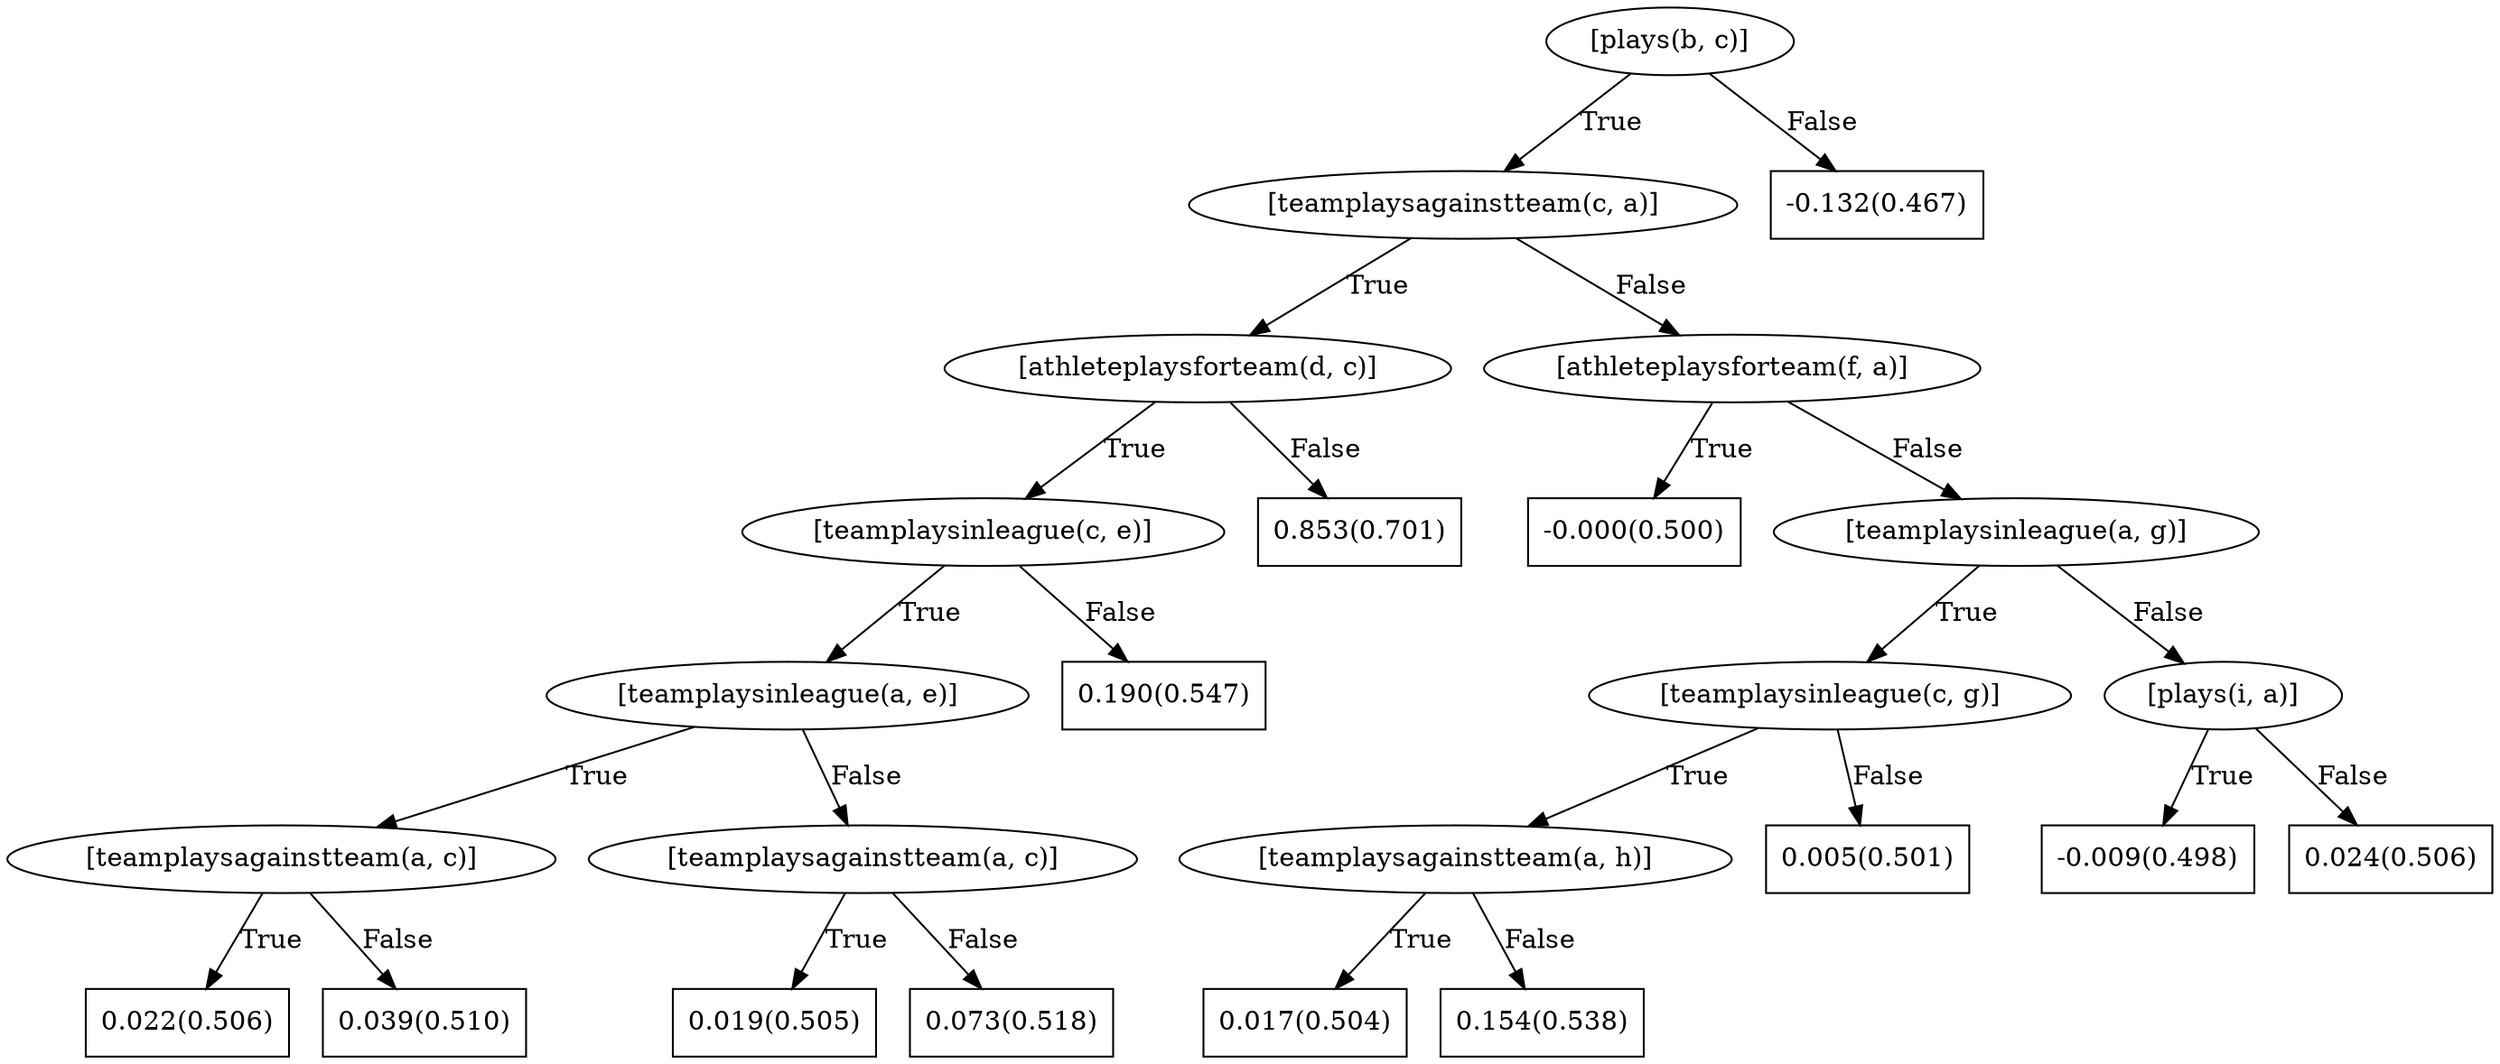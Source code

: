 digraph G{ 
1[label = "[plays(b, c)]"];
1 -> 2[label="True"];
1 -> 3[label="False"];
2[label = "[teamplaysagainstteam(c, a)]"];
2 -> 4[label="True"];
2 -> 5[label="False"];
4[label = "[athleteplaysforteam(d, c)]"];
4 -> 6[label="True"];
4 -> 7[label="False"];
6[label = "[teamplaysinleague(c, e)]"];
6 -> 8[label="True"];
6 -> 9[label="False"];
8[label = "[teamplaysinleague(a, e)]"];
8 -> 10[label="True"];
8 -> 11[label="False"];
10[label = "[teamplaysagainstteam(a, c)]"];
10 -> 12[label="True"];
10 -> 13[label="False"];
12[shape = box,label = "0.022(0.506)"];
13[shape = box,label = "0.039(0.510)"];
11[label = "[teamplaysagainstteam(a, c)]"];
11 -> 14[label="True"];
11 -> 15[label="False"];
14[shape = box,label = "0.019(0.505)"];
15[shape = box,label = "0.073(0.518)"];
9[shape = box,label = "0.190(0.547)"];
7[shape = box,label = "0.853(0.701)"];
5[label = "[athleteplaysforteam(f, a)]"];
5 -> 16[label="True"];
5 -> 17[label="False"];
16[shape = box,label = "-0.000(0.500)"];
17[label = "[teamplaysinleague(a, g)]"];
17 -> 18[label="True"];
17 -> 19[label="False"];
18[label = "[teamplaysinleague(c, g)]"];
18 -> 20[label="True"];
18 -> 21[label="False"];
20[label = "[teamplaysagainstteam(a, h)]"];
20 -> 22[label="True"];
20 -> 23[label="False"];
22[shape = box,label = "0.017(0.504)"];
23[shape = box,label = "0.154(0.538)"];
21[shape = box,label = "0.005(0.501)"];
19[label = "[plays(i, a)]"];
19 -> 24[label="True"];
19 -> 25[label="False"];
24[shape = box,label = "-0.009(0.498)"];
25[shape = box,label = "0.024(0.506)"];
3[shape = box,label = "-0.132(0.467)"];
}

